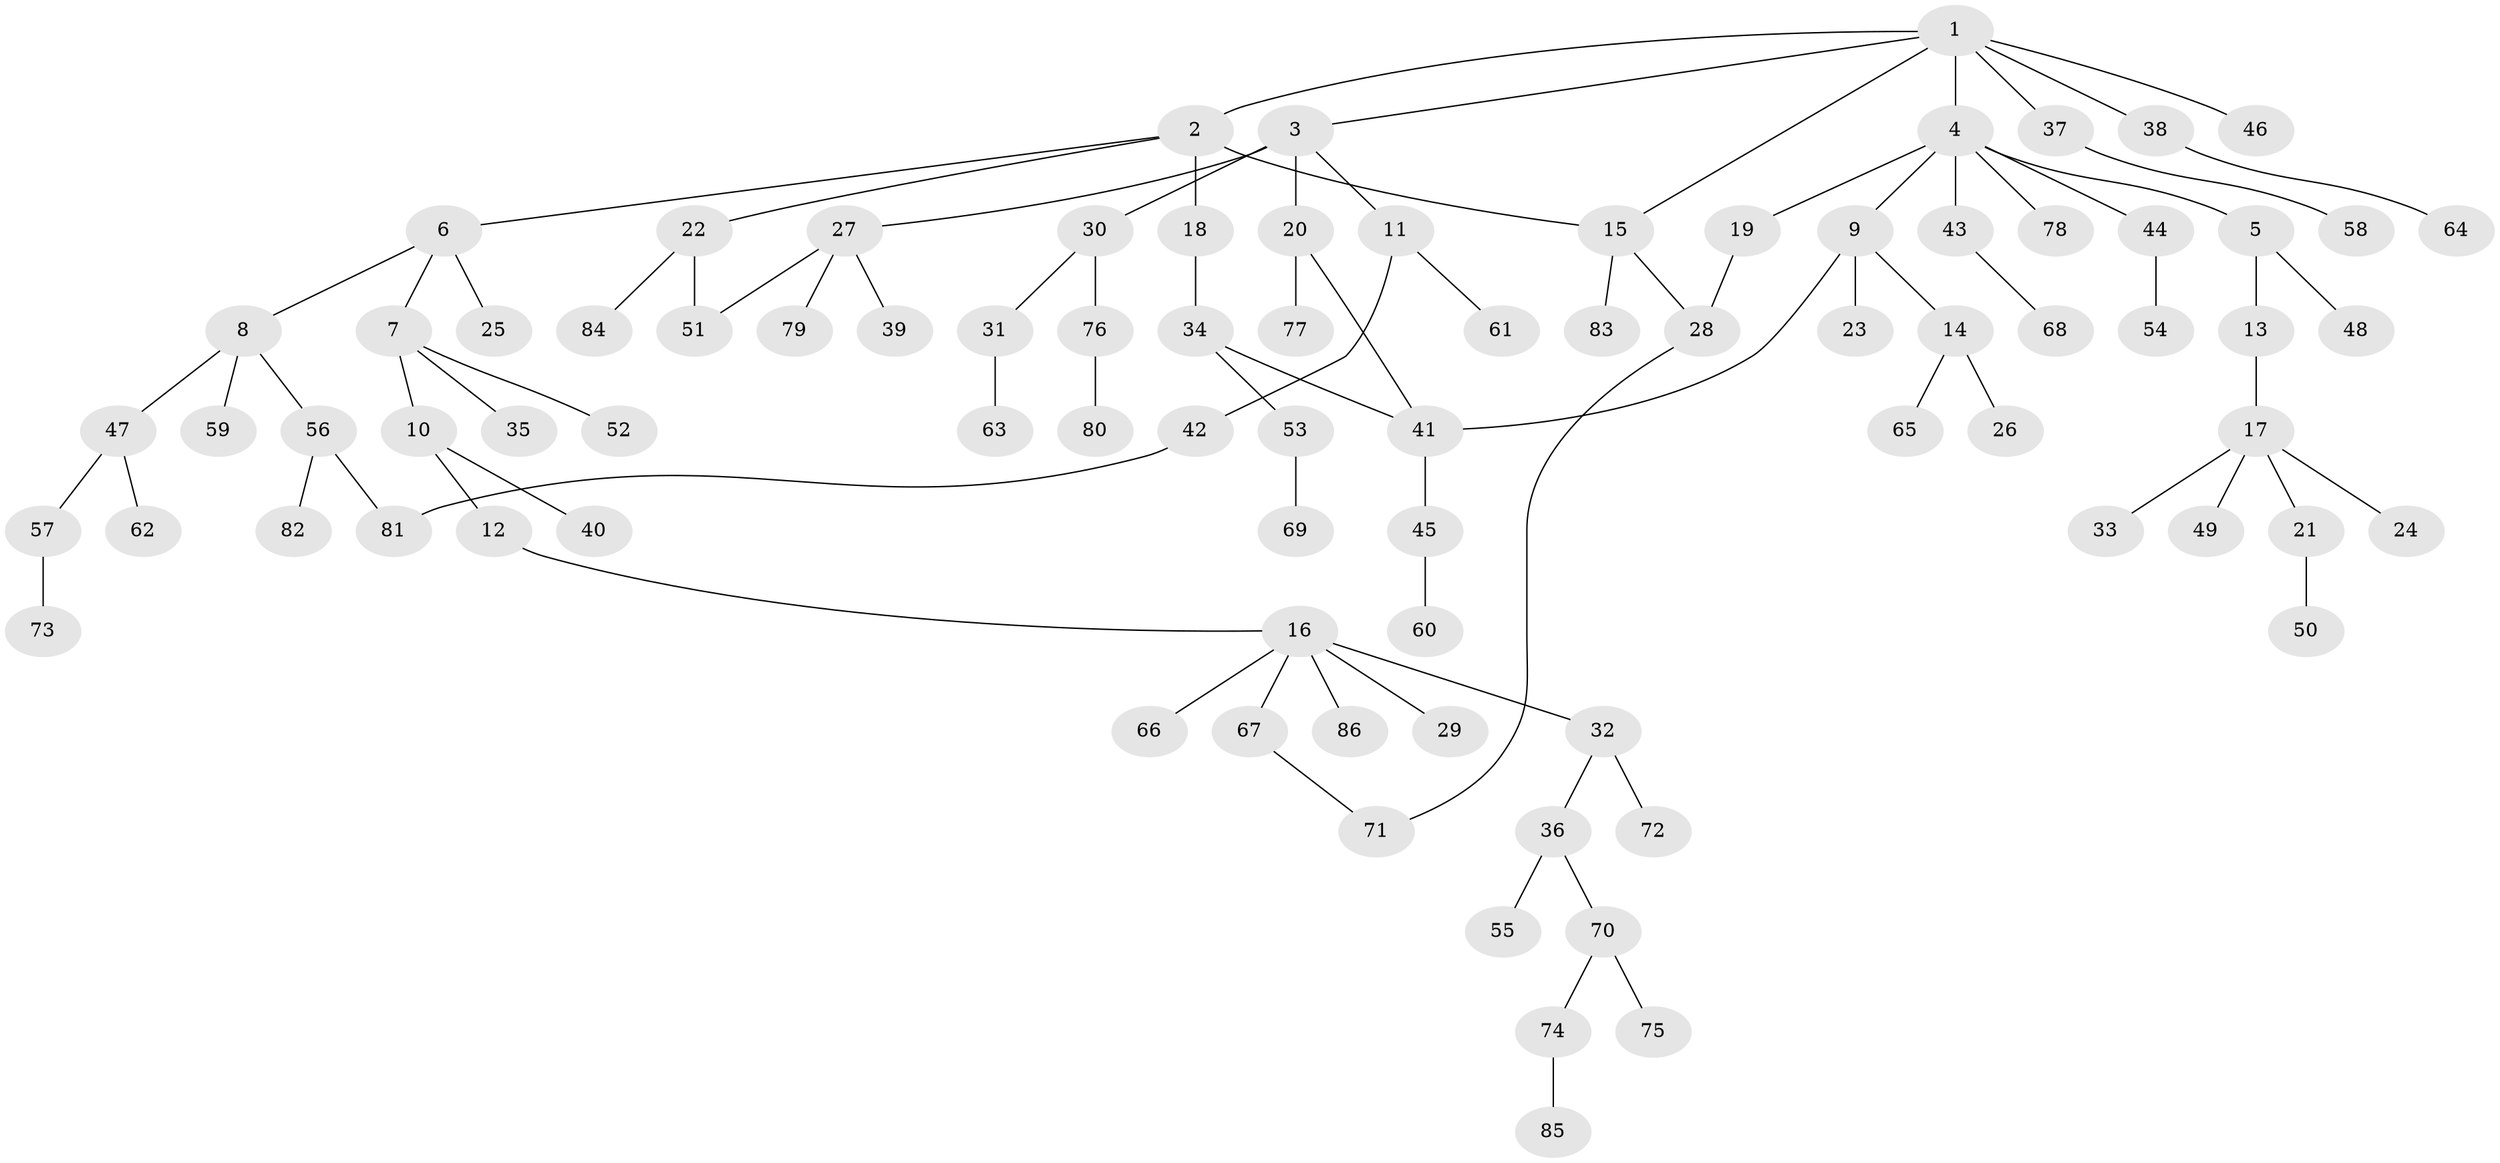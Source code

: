 // Generated by graph-tools (version 1.1) at 2025/01/03/09/25 03:01:01]
// undirected, 86 vertices, 92 edges
graph export_dot {
graph [start="1"]
  node [color=gray90,style=filled];
  1;
  2;
  3;
  4;
  5;
  6;
  7;
  8;
  9;
  10;
  11;
  12;
  13;
  14;
  15;
  16;
  17;
  18;
  19;
  20;
  21;
  22;
  23;
  24;
  25;
  26;
  27;
  28;
  29;
  30;
  31;
  32;
  33;
  34;
  35;
  36;
  37;
  38;
  39;
  40;
  41;
  42;
  43;
  44;
  45;
  46;
  47;
  48;
  49;
  50;
  51;
  52;
  53;
  54;
  55;
  56;
  57;
  58;
  59;
  60;
  61;
  62;
  63;
  64;
  65;
  66;
  67;
  68;
  69;
  70;
  71;
  72;
  73;
  74;
  75;
  76;
  77;
  78;
  79;
  80;
  81;
  82;
  83;
  84;
  85;
  86;
  1 -- 2;
  1 -- 3;
  1 -- 4;
  1 -- 15;
  1 -- 37;
  1 -- 38;
  1 -- 46;
  2 -- 6;
  2 -- 18;
  2 -- 22;
  2 -- 15;
  3 -- 11;
  3 -- 20;
  3 -- 27;
  3 -- 30;
  4 -- 5;
  4 -- 9;
  4 -- 19;
  4 -- 43;
  4 -- 44;
  4 -- 78;
  5 -- 13;
  5 -- 48;
  6 -- 7;
  6 -- 8;
  6 -- 25;
  7 -- 10;
  7 -- 35;
  7 -- 52;
  8 -- 47;
  8 -- 56;
  8 -- 59;
  9 -- 14;
  9 -- 23;
  9 -- 41;
  10 -- 12;
  10 -- 40;
  11 -- 42;
  11 -- 61;
  12 -- 16;
  13 -- 17;
  14 -- 26;
  14 -- 65;
  15 -- 28;
  15 -- 83;
  16 -- 29;
  16 -- 32;
  16 -- 66;
  16 -- 67;
  16 -- 86;
  17 -- 21;
  17 -- 24;
  17 -- 33;
  17 -- 49;
  18 -- 34;
  19 -- 28;
  20 -- 77;
  20 -- 41;
  21 -- 50;
  22 -- 51;
  22 -- 84;
  27 -- 39;
  27 -- 79;
  27 -- 51;
  28 -- 71;
  30 -- 31;
  30 -- 76;
  31 -- 63;
  32 -- 36;
  32 -- 72;
  34 -- 53;
  34 -- 41;
  36 -- 55;
  36 -- 70;
  37 -- 58;
  38 -- 64;
  41 -- 45;
  42 -- 81;
  43 -- 68;
  44 -- 54;
  45 -- 60;
  47 -- 57;
  47 -- 62;
  53 -- 69;
  56 -- 81;
  56 -- 82;
  57 -- 73;
  67 -- 71;
  70 -- 74;
  70 -- 75;
  74 -- 85;
  76 -- 80;
}
